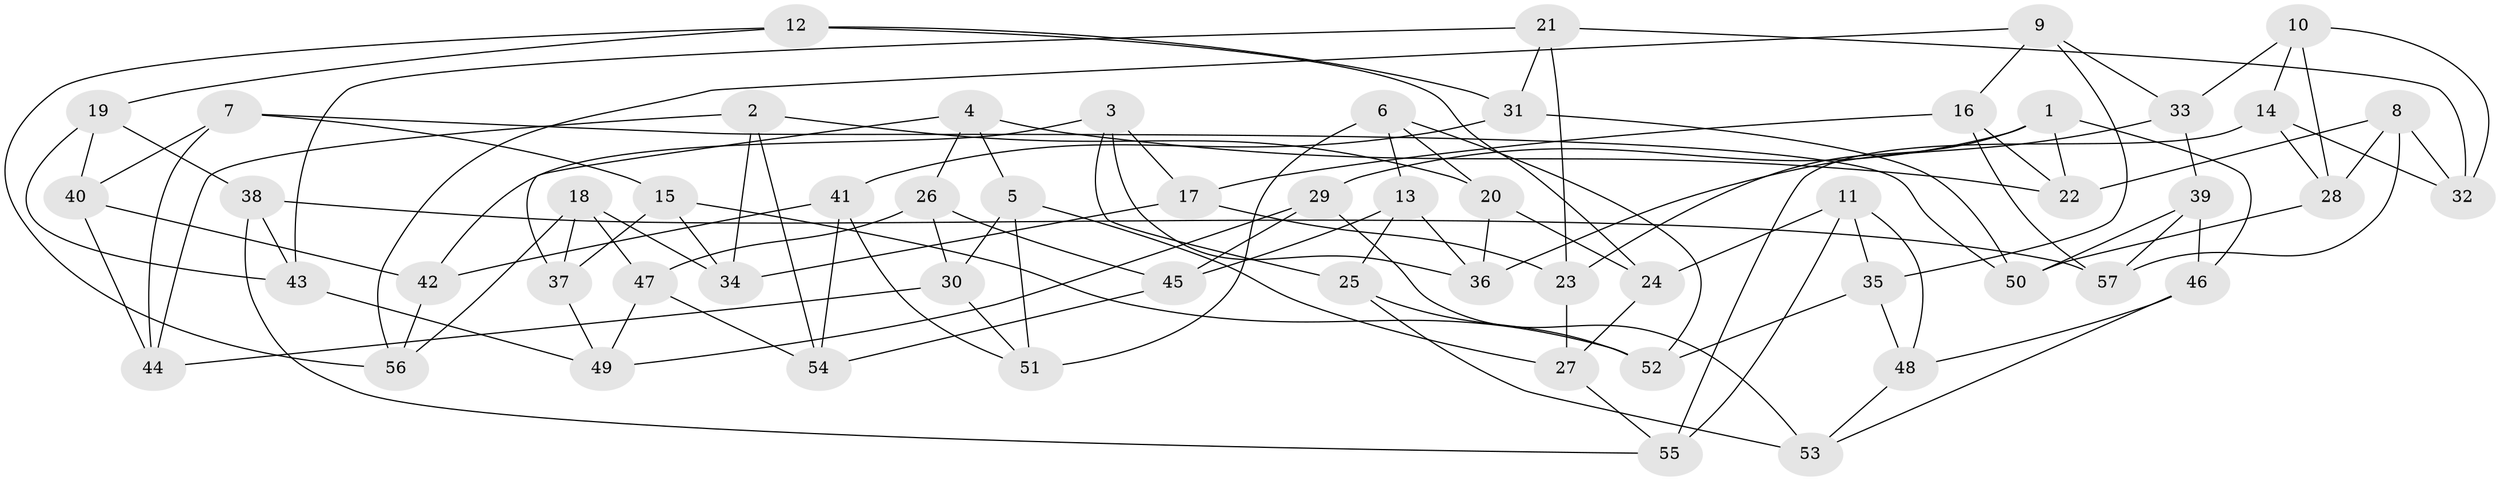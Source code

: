 // coarse degree distribution, {6: 0.23529411764705882, 7: 0.11764705882352941, 5: 0.17647058823529413, 9: 0.058823529411764705, 4: 0.23529411764705882, 12: 0.058823529411764705, 8: 0.11764705882352941}
// Generated by graph-tools (version 1.1) at 2025/20/03/04/25 18:20:58]
// undirected, 57 vertices, 114 edges
graph export_dot {
graph [start="1"]
  node [color=gray90,style=filled];
  1;
  2;
  3;
  4;
  5;
  6;
  7;
  8;
  9;
  10;
  11;
  12;
  13;
  14;
  15;
  16;
  17;
  18;
  19;
  20;
  21;
  22;
  23;
  24;
  25;
  26;
  27;
  28;
  29;
  30;
  31;
  32;
  33;
  34;
  35;
  36;
  37;
  38;
  39;
  40;
  41;
  42;
  43;
  44;
  45;
  46;
  47;
  48;
  49;
  50;
  51;
  52;
  53;
  54;
  55;
  56;
  57;
  1 -- 29;
  1 -- 23;
  1 -- 22;
  1 -- 46;
  2 -- 20;
  2 -- 54;
  2 -- 34;
  2 -- 44;
  3 -- 36;
  3 -- 25;
  3 -- 17;
  3 -- 42;
  4 -- 22;
  4 -- 37;
  4 -- 5;
  4 -- 26;
  5 -- 27;
  5 -- 51;
  5 -- 30;
  6 -- 13;
  6 -- 51;
  6 -- 20;
  6 -- 52;
  7 -- 15;
  7 -- 40;
  7 -- 44;
  7 -- 50;
  8 -- 22;
  8 -- 28;
  8 -- 32;
  8 -- 57;
  9 -- 56;
  9 -- 35;
  9 -- 33;
  9 -- 16;
  10 -- 33;
  10 -- 14;
  10 -- 32;
  10 -- 28;
  11 -- 35;
  11 -- 48;
  11 -- 55;
  11 -- 24;
  12 -- 24;
  12 -- 31;
  12 -- 56;
  12 -- 19;
  13 -- 25;
  13 -- 36;
  13 -- 45;
  14 -- 55;
  14 -- 32;
  14 -- 28;
  15 -- 34;
  15 -- 52;
  15 -- 37;
  16 -- 57;
  16 -- 17;
  16 -- 22;
  17 -- 34;
  17 -- 23;
  18 -- 34;
  18 -- 37;
  18 -- 47;
  18 -- 56;
  19 -- 43;
  19 -- 38;
  19 -- 40;
  20 -- 36;
  20 -- 24;
  21 -- 23;
  21 -- 43;
  21 -- 31;
  21 -- 32;
  23 -- 27;
  24 -- 27;
  25 -- 52;
  25 -- 53;
  26 -- 30;
  26 -- 45;
  26 -- 47;
  27 -- 55;
  28 -- 50;
  29 -- 45;
  29 -- 53;
  29 -- 49;
  30 -- 44;
  30 -- 51;
  31 -- 50;
  31 -- 41;
  33 -- 39;
  33 -- 36;
  35 -- 52;
  35 -- 48;
  37 -- 49;
  38 -- 57;
  38 -- 55;
  38 -- 43;
  39 -- 46;
  39 -- 57;
  39 -- 50;
  40 -- 42;
  40 -- 44;
  41 -- 51;
  41 -- 54;
  41 -- 42;
  42 -- 56;
  43 -- 49;
  45 -- 54;
  46 -- 48;
  46 -- 53;
  47 -- 49;
  47 -- 54;
  48 -- 53;
}
